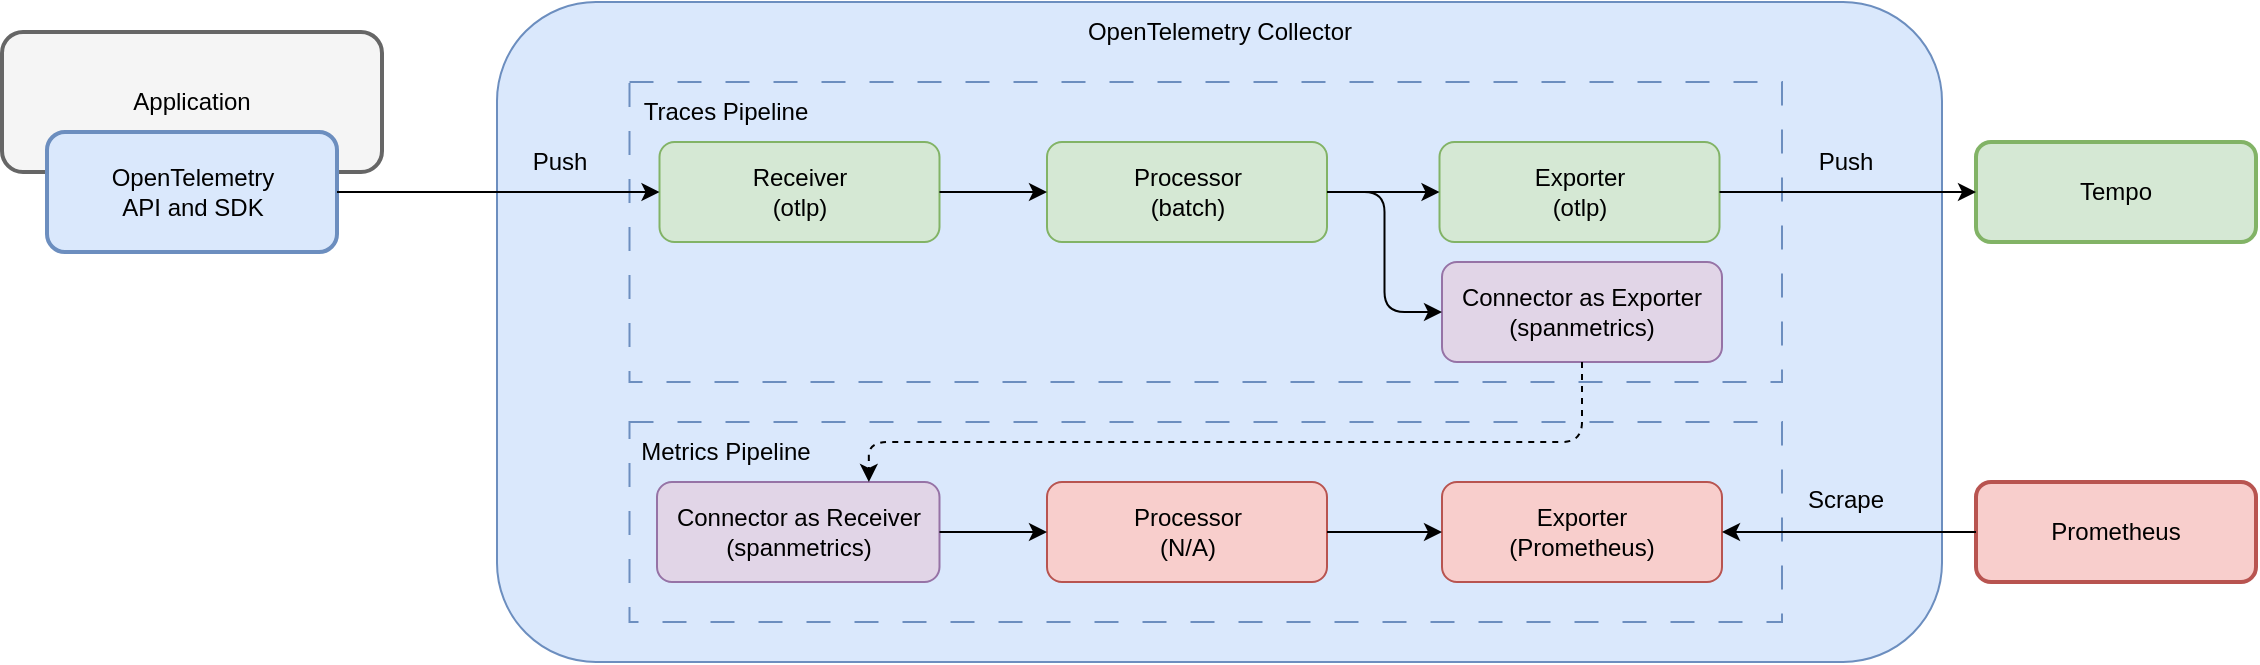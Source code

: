 <mxfile>
    <diagram id="PSwkkRA805_FCD7kwvl0" name="Page-1">
        <mxGraphModel dx="2236" dy="1176" grid="1" gridSize="10" guides="1" tooltips="1" connect="1" arrows="1" fold="1" page="1" pageScale="1" pageWidth="827" pageHeight="1169" background="#ffffff" math="0" shadow="0">
            <root>
                <mxCell id="0"/>
                <mxCell id="1" parent="0"/>
                <mxCell id="16" value="" style="rounded=1;whiteSpace=wrap;html=1;fillColor=#dae8fc;strokeColor=#6c8ebf;" parent="1" vertex="1">
                    <mxGeometry x="87.5" y="420" width="722.5" height="330" as="geometry"/>
                </mxCell>
                <mxCell id="wMrmKSV0DdAB6P1zYzrE-1" value="Application" style="rounded=1;whiteSpace=wrap;html=1;strokeWidth=2;fillColor=#f5f5f5;fontColor=#000000;strokeColor=#666666;" parent="1" vertex="1">
                    <mxGeometry x="-160" y="435" width="190" height="70" as="geometry"/>
                </mxCell>
                <mxCell id="wMrmKSV0DdAB6P1zYzrE-3" value="OpenTelemetry&lt;br&gt;API and SDK" style="rounded=1;whiteSpace=wrap;html=1;strokeWidth=2;fillColor=#dae8fc;strokeColor=#6c8ebf;fontColor=#000000;" parent="1" vertex="1">
                    <mxGeometry x="-137.5" y="485" width="145" height="60" as="geometry"/>
                </mxCell>
                <mxCell id="wMrmKSV0DdAB6P1zYzrE-5" value="Tempo" style="rounded=1;whiteSpace=wrap;html=1;strokeWidth=2;fillColor=#d5e8d4;strokeColor=#82b366;fontColor=#000000;" parent="1" vertex="1">
                    <mxGeometry x="827" y="490" width="140" height="50" as="geometry"/>
                </mxCell>
                <mxCell id="6" value="Prometheus" style="rounded=1;whiteSpace=wrap;html=1;strokeWidth=2;fillColor=#f8cecc;strokeColor=#b85450;fontColor=#000000;" parent="1" vertex="1">
                    <mxGeometry x="827" y="660" width="140" height="50" as="geometry"/>
                </mxCell>
                <mxCell id="17" value="" style="rounded=0;whiteSpace=wrap;html=1;fillColor=#dae8fc;strokeColor=#6c8ebf;dashed=1;dashPattern=12 12;" parent="1" vertex="1">
                    <mxGeometry x="153.75" y="460" width="576.25" height="150" as="geometry"/>
                </mxCell>
                <mxCell id="18" value="" style="rounded=0;whiteSpace=wrap;html=1;fillColor=#dae8fc;strokeColor=#6c8ebf;dashed=1;dashPattern=12 12;" parent="1" vertex="1">
                    <mxGeometry x="153.75" y="630" width="576.25" height="100" as="geometry"/>
                </mxCell>
                <mxCell id="19" value="Metrics Pipeline" style="text;html=1;strokeColor=none;fillColor=none;align=center;verticalAlign=middle;whiteSpace=wrap;rounded=0;dashed=1;dashPattern=12 12;fontColor=#000000;" parent="1" vertex="1">
                    <mxGeometry x="153.75" y="630" width="96.25" height="30" as="geometry"/>
                </mxCell>
                <mxCell id="20" value="Traces Pipeline" style="text;html=1;strokeColor=none;fillColor=none;align=center;verticalAlign=middle;whiteSpace=wrap;rounded=0;dashed=1;dashPattern=12 12;fontColor=#000000;" parent="1" vertex="1">
                    <mxGeometry x="153.75" y="460" width="96.25" height="30" as="geometry"/>
                </mxCell>
                <mxCell id="22" value="Processor&lt;br&gt;(N/A)" style="rounded=1;whiteSpace=wrap;html=1;fillColor=#f8cecc;strokeColor=#b85450;fontColor=#000000;" parent="1" vertex="1">
                    <mxGeometry x="362.5" y="660" width="140" height="50" as="geometry"/>
                </mxCell>
                <mxCell id="23" value="Exporter&lt;br&gt;(Prometheus)" style="rounded=1;whiteSpace=wrap;html=1;fillColor=#f8cecc;strokeColor=#b85450;fontColor=#000000;" parent="1" vertex="1">
                    <mxGeometry x="560" y="660" width="140" height="50" as="geometry"/>
                </mxCell>
                <mxCell id="25" value="Receiver&lt;br&gt;(otlp)" style="rounded=1;whiteSpace=wrap;html=1;fillColor=#d5e8d4;strokeColor=#82b366;fontColor=#000000;" parent="1" vertex="1">
                    <mxGeometry x="168.75" y="490" width="140" height="50" as="geometry"/>
                </mxCell>
                <mxCell id="26" value="Processor&lt;br&gt;(batch)" style="rounded=1;whiteSpace=wrap;html=1;fillColor=#d5e8d4;strokeColor=#82b366;fontColor=#000000;" parent="1" vertex="1">
                    <mxGeometry x="362.5" y="490" width="140" height="50" as="geometry"/>
                </mxCell>
                <mxCell id="27" value="Exporter&lt;br&gt;(otlp)" style="rounded=1;whiteSpace=wrap;html=1;fillColor=#d5e8d4;strokeColor=#82b366;fontColor=#000000;" parent="1" vertex="1">
                    <mxGeometry x="558.75" y="490" width="140" height="50" as="geometry"/>
                </mxCell>
                <mxCell id="4" style="edgeStyle=none;html=1;exitX=1;exitY=0.5;exitDx=0;exitDy=0;fontColor=#000000;strokeColor=#000000;entryX=0;entryY=0.5;entryDx=0;entryDy=0;" parent="1" source="wMrmKSV0DdAB6P1zYzrE-3" target="25" edge="1">
                    <mxGeometry relative="1" as="geometry"/>
                </mxCell>
                <mxCell id="28" value="OpenTelemetry Collector" style="text;html=1;strokeColor=none;fillColor=none;align=center;verticalAlign=middle;whiteSpace=wrap;rounded=0;dashed=1;dashPattern=12 12;fontColor=#000000;" parent="1" vertex="1">
                    <mxGeometry x="376.56" y="420" width="144.37" height="30" as="geometry"/>
                </mxCell>
                <mxCell id="29" style="edgeStyle=none;html=1;exitX=1;exitY=0.5;exitDx=0;exitDy=0;fontColor=#000000;strokeColor=#000000;entryX=0;entryY=0.5;entryDx=0;entryDy=0;" parent="1" source="25" target="26" edge="1">
                    <mxGeometry relative="1" as="geometry">
                        <mxPoint x="17.5" y="530" as="sourcePoint"/>
                        <mxPoint x="178.75" y="530" as="targetPoint"/>
                    </mxGeometry>
                </mxCell>
                <mxCell id="30" style="edgeStyle=none;html=1;exitX=1;exitY=0.5;exitDx=0;exitDy=0;fontColor=#000000;strokeColor=#000000;entryX=0;entryY=0.5;entryDx=0;entryDy=0;" parent="1" source="26" target="27" edge="1">
                    <mxGeometry relative="1" as="geometry">
                        <mxPoint x="298.75" y="530" as="sourcePoint"/>
                        <mxPoint x="372.5" y="530" as="targetPoint"/>
                    </mxGeometry>
                </mxCell>
                <mxCell id="32" value="Connector as Exporter&lt;br&gt;(spanmetrics)" style="rounded=1;whiteSpace=wrap;html=1;fillColor=#e1d5e7;strokeColor=#9673a6;fontColor=#000000;" parent="1" vertex="1">
                    <mxGeometry x="560" y="550" width="140" height="50" as="geometry"/>
                </mxCell>
                <mxCell id="33" value="Connector as Receiver&lt;br&gt;(spanmetrics)" style="rounded=1;whiteSpace=wrap;html=1;fillColor=#e1d5e7;strokeColor=#9673a6;fontColor=#000000;" parent="1" vertex="1">
                    <mxGeometry x="167.5" y="660" width="141.25" height="50" as="geometry"/>
                </mxCell>
                <mxCell id="35" style="edgeStyle=orthogonalEdgeStyle;html=1;exitX=1;exitY=0.5;exitDx=0;exitDy=0;fontColor=#000000;strokeColor=#000000;entryX=0;entryY=0.5;entryDx=0;entryDy=0;" parent="1" source="26" target="32" edge="1">
                    <mxGeometry relative="1" as="geometry">
                        <mxPoint x="512.5" y="525" as="sourcePoint"/>
                        <mxPoint x="568.75" y="525" as="targetPoint"/>
                    </mxGeometry>
                </mxCell>
                <mxCell id="36" style="edgeStyle=none;html=1;exitX=1;exitY=0.5;exitDx=0;exitDy=0;fontColor=#000000;strokeColor=#000000;entryX=0;entryY=0.5;entryDx=0;entryDy=0;" parent="1" source="33" target="22" edge="1">
                    <mxGeometry relative="1" as="geometry">
                        <mxPoint x="330" y="598.82" as="sourcePoint"/>
                        <mxPoint x="383.75" y="598.82" as="targetPoint"/>
                    </mxGeometry>
                </mxCell>
                <mxCell id="37" style="edgeStyle=none;html=1;exitX=1;exitY=0.5;exitDx=0;exitDy=0;fontColor=#000000;strokeColor=#000000;entryX=0;entryY=0.5;entryDx=0;entryDy=0;" parent="1" source="22" target="23" edge="1">
                    <mxGeometry relative="1" as="geometry">
                        <mxPoint x="328.75" y="535" as="sourcePoint"/>
                        <mxPoint x="382.5" y="535" as="targetPoint"/>
                    </mxGeometry>
                </mxCell>
                <mxCell id="38" style="edgeStyle=none;html=1;exitX=1;exitY=0.5;exitDx=0;exitDy=0;fontColor=#000000;strokeColor=#000000;entryX=0;entryY=0.5;entryDx=0;entryDy=0;startArrow=classic;startFill=1;endArrow=none;endFill=0;" parent="1" source="23" target="6" edge="1">
                    <mxGeometry relative="1" as="geometry">
                        <mxPoint x="512.5" y="695" as="sourcePoint"/>
                        <mxPoint x="570" y="695" as="targetPoint"/>
                    </mxGeometry>
                </mxCell>
                <mxCell id="39" style="edgeStyle=none;html=1;exitX=1;exitY=0.5;exitDx=0;exitDy=0;fontColor=#000000;strokeColor=#000000;" parent="1" source="27" target="wMrmKSV0DdAB6P1zYzrE-5" edge="1">
                    <mxGeometry relative="1" as="geometry">
                        <mxPoint x="710" y="695" as="sourcePoint"/>
                        <mxPoint x="837.0" y="695" as="targetPoint"/>
                    </mxGeometry>
                </mxCell>
                <mxCell id="40" value="Push" style="text;html=1;strokeColor=none;fillColor=none;align=center;verticalAlign=middle;whiteSpace=wrap;rounded=0;dashed=1;dashPattern=12 12;fontColor=#000000;" parent="1" vertex="1">
                    <mxGeometry x="71.25" y="485" width="96.25" height="30" as="geometry"/>
                </mxCell>
                <mxCell id="41" value="Push" style="text;html=1;strokeColor=none;fillColor=none;align=center;verticalAlign=middle;whiteSpace=wrap;rounded=0;dashed=1;dashPattern=12 12;fontColor=#000000;" parent="1" vertex="1">
                    <mxGeometry x="713.75" y="485" width="96.25" height="30" as="geometry"/>
                </mxCell>
                <mxCell id="42" value="Scrape" style="text;html=1;strokeColor=none;fillColor=none;align=center;verticalAlign=middle;whiteSpace=wrap;rounded=0;dashed=1;dashPattern=12 12;fontColor=#000000;" parent="1" vertex="1">
                    <mxGeometry x="713.75" y="654" width="96.25" height="30" as="geometry"/>
                </mxCell>
                <mxCell id="44" style="edgeStyle=orthogonalEdgeStyle;html=1;exitX=0.5;exitY=1;exitDx=0;exitDy=0;fontColor=#000000;strokeColor=#000000;entryX=0.75;entryY=0;entryDx=0;entryDy=0;dashed=1;" parent="1" source="32" target="33" edge="1">
                    <mxGeometry relative="1" as="geometry">
                        <mxPoint x="512.5" y="525" as="sourcePoint"/>
                        <mxPoint x="570" y="585" as="targetPoint"/>
                        <Array as="points">
                            <mxPoint x="630" y="640"/>
                            <mxPoint x="273" y="640"/>
                        </Array>
                    </mxGeometry>
                </mxCell>
            </root>
        </mxGraphModel>
    </diagram>
</mxfile>
